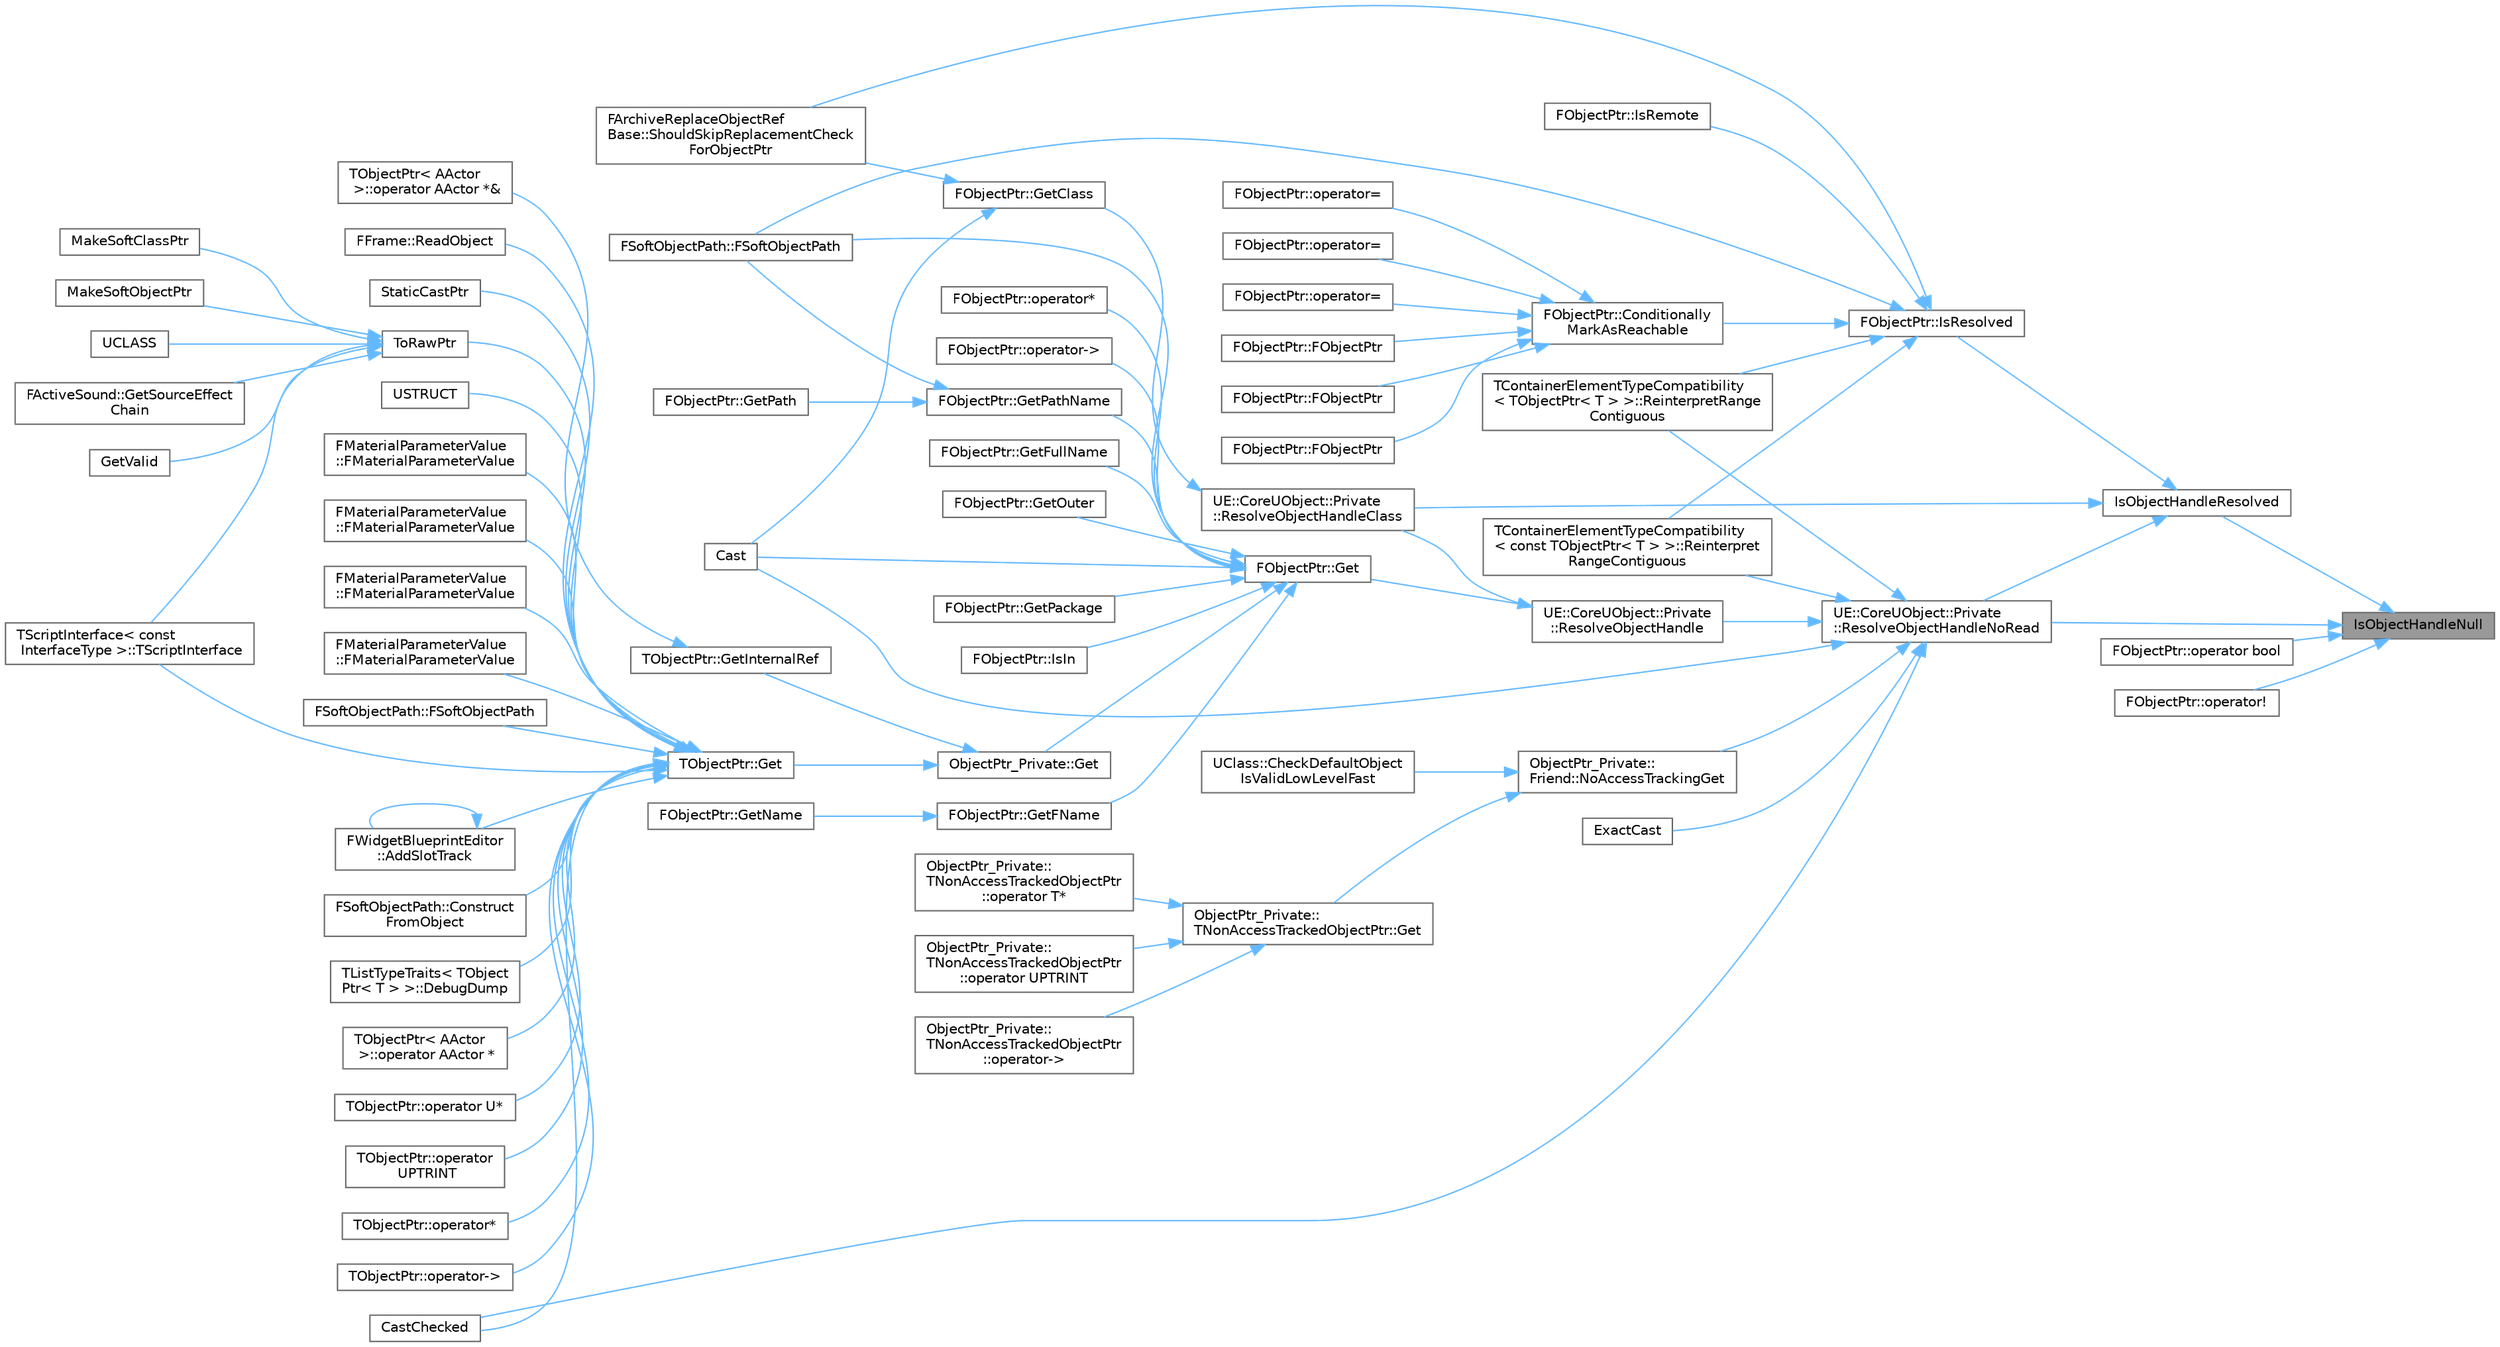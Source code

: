 digraph "IsObjectHandleNull"
{
 // INTERACTIVE_SVG=YES
 // LATEX_PDF_SIZE
  bgcolor="transparent";
  edge [fontname=Helvetica,fontsize=10,labelfontname=Helvetica,labelfontsize=10];
  node [fontname=Helvetica,fontsize=10,shape=box,height=0.2,width=0.4];
  rankdir="RL";
  Node1 [id="Node000001",label="IsObjectHandleNull",height=0.2,width=0.4,color="gray40", fillcolor="grey60", style="filled", fontcolor="black",tooltip=" "];
  Node1 -> Node2 [id="edge1_Node000001_Node000002",dir="back",color="steelblue1",style="solid",tooltip=" "];
  Node2 [id="Node000002",label="IsObjectHandleResolved",height=0.2,width=0.4,color="grey40", fillcolor="white", style="filled",URL="$de/d34/ObjectHandle_8h.html#af3091d584a4fe1e738c80d0a9e4f13f6",tooltip=" "];
  Node2 -> Node3 [id="edge2_Node000002_Node000003",dir="back",color="steelblue1",style="solid",tooltip=" "];
  Node3 [id="Node000003",label="FObjectPtr::IsResolved",height=0.2,width=0.4,color="grey40", fillcolor="white", style="filled",URL="$d7/d0d/structFObjectPtr.html#a72fc18e692b70b503542e3252dd44d50",tooltip=" "];
  Node3 -> Node4 [id="edge3_Node000003_Node000004",dir="back",color="steelblue1",style="solid",tooltip=" "];
  Node4 [id="Node000004",label="FSoftObjectPath::FSoftObjectPath",height=0.2,width=0.4,color="grey40", fillcolor="white", style="filled",URL="$d7/d47/structFSoftObjectPath.html#a8ab5be125d4e10b2445a4c73695e6e81",tooltip=" "];
  Node3 -> Node5 [id="edge4_Node000003_Node000005",dir="back",color="steelblue1",style="solid",tooltip=" "];
  Node5 [id="Node000005",label="FObjectPtr::Conditionally\lMarkAsReachable",height=0.2,width=0.4,color="grey40", fillcolor="white", style="filled",URL="$d7/d0d/structFObjectPtr.html#a5d271398c64e0381d5774227f63cfe53",tooltip=" "];
  Node5 -> Node6 [id="edge5_Node000005_Node000006",dir="back",color="steelblue1",style="solid",tooltip=" "];
  Node6 [id="Node000006",label="FObjectPtr::FObjectPtr",height=0.2,width=0.4,color="grey40", fillcolor="white", style="filled",URL="$d7/d0d/structFObjectPtr.html#aadbab10e0a5e4709a0222ca8bec79a25",tooltip=" "];
  Node5 -> Node7 [id="edge6_Node000005_Node000007",dir="back",color="steelblue1",style="solid",tooltip=" "];
  Node7 [id="Node000007",label="FObjectPtr::FObjectPtr",height=0.2,width=0.4,color="grey40", fillcolor="white", style="filled",URL="$d7/d0d/structFObjectPtr.html#adea6db9be9cafc4c57b90ebc69756511",tooltip=" "];
  Node5 -> Node8 [id="edge7_Node000005_Node000008",dir="back",color="steelblue1",style="solid",tooltip=" "];
  Node8 [id="Node000008",label="FObjectPtr::FObjectPtr",height=0.2,width=0.4,color="grey40", fillcolor="white", style="filled",URL="$d7/d0d/structFObjectPtr.html#a07498a715f9592d138c01641318aff0c",tooltip=" "];
  Node5 -> Node9 [id="edge8_Node000005_Node000009",dir="back",color="steelblue1",style="solid",tooltip=" "];
  Node9 [id="Node000009",label="FObjectPtr::operator=",height=0.2,width=0.4,color="grey40", fillcolor="white", style="filled",URL="$d7/d0d/structFObjectPtr.html#a43a827b4c6c2f1c75a206b578bba5d90",tooltip=" "];
  Node5 -> Node10 [id="edge9_Node000005_Node000010",dir="back",color="steelblue1",style="solid",tooltip=" "];
  Node10 [id="Node000010",label="FObjectPtr::operator=",height=0.2,width=0.4,color="grey40", fillcolor="white", style="filled",URL="$d7/d0d/structFObjectPtr.html#a464900a6531366f7e245f468843db62e",tooltip=" "];
  Node5 -> Node11 [id="edge10_Node000005_Node000011",dir="back",color="steelblue1",style="solid",tooltip=" "];
  Node11 [id="Node000011",label="FObjectPtr::operator=",height=0.2,width=0.4,color="grey40", fillcolor="white", style="filled",URL="$d7/d0d/structFObjectPtr.html#a5d3a1b261980fef714cbf4f7fcee05ec",tooltip=" "];
  Node3 -> Node12 [id="edge11_Node000003_Node000012",dir="back",color="steelblue1",style="solid",tooltip=" "];
  Node12 [id="Node000012",label="FObjectPtr::IsRemote",height=0.2,width=0.4,color="grey40", fillcolor="white", style="filled",URL="$d7/d0d/structFObjectPtr.html#a3b5469f7ec7af1f89f9f1fb510fb34fa",tooltip="FObjectPtr::IsRemote is only used when UE_WITH_REMOTE_OBJECT_HANDLE is true, and is mutually exclusiv..."];
  Node3 -> Node13 [id="edge12_Node000003_Node000013",dir="back",color="steelblue1",style="solid",tooltip=" "];
  Node13 [id="Node000013",label="TContainerElementTypeCompatibility\l\< const TObjectPtr\< T \> \>::Reinterpret\lRangeContiguous",height=0.2,width=0.4,color="grey40", fillcolor="white", style="filled",URL="$d5/d3e/structTContainerElementTypeCompatibility_3_01const_01TObjectPtr_3_01T_01_4_01_4.html#a161e120af90da864f622169b6917f6a2",tooltip=" "];
  Node3 -> Node14 [id="edge13_Node000003_Node000014",dir="back",color="steelblue1",style="solid",tooltip=" "];
  Node14 [id="Node000014",label="TContainerElementTypeCompatibility\l\< TObjectPtr\< T \> \>::ReinterpretRange\lContiguous",height=0.2,width=0.4,color="grey40", fillcolor="white", style="filled",URL="$d6/d0d/structTContainerElementTypeCompatibility_3_01TObjectPtr_3_01T_01_4_01_4.html#a79cf1a5b293bc753088dfd79bb6a4ab0",tooltip=" "];
  Node3 -> Node15 [id="edge14_Node000003_Node000015",dir="back",color="steelblue1",style="solid",tooltip=" "];
  Node15 [id="Node000015",label="FArchiveReplaceObjectRef\lBase::ShouldSkipReplacementCheck\lForObjectPtr",height=0.2,width=0.4,color="grey40", fillcolor="white", style="filled",URL="$d1/d90/classFArchiveReplaceObjectRefBase.html#ab759b6524120d388df84ed4c8b525af1",tooltip=" "];
  Node2 -> Node16 [id="edge15_Node000002_Node000016",dir="back",color="steelblue1",style="solid",tooltip=" "];
  Node16 [id="Node000016",label="UE::CoreUObject::Private\l::ResolveObjectHandleClass",height=0.2,width=0.4,color="grey40", fillcolor="white", style="filled",URL="$d9/d98/namespaceUE_1_1CoreUObject_1_1Private.html#aba52ac982482f6a70e0cd9d4da2b8bfc",tooltip=" "];
  Node16 -> Node17 [id="edge16_Node000016_Node000017",dir="back",color="steelblue1",style="solid",tooltip=" "];
  Node17 [id="Node000017",label="FObjectPtr::GetClass",height=0.2,width=0.4,color="grey40", fillcolor="white", style="filled",URL="$d7/d0d/structFObjectPtr.html#a7e8d663ee5afd4e78258d79e3785379b",tooltip=" "];
  Node17 -> Node18 [id="edge17_Node000017_Node000018",dir="back",color="steelblue1",style="solid",tooltip=" "];
  Node18 [id="Node000018",label="Cast",height=0.2,width=0.4,color="grey40", fillcolor="white", style="filled",URL="$d4/d55/Casts_8h.html#ae8075a18b9eb33bd2ccb92c75f253c90",tooltip=" "];
  Node17 -> Node15 [id="edge18_Node000017_Node000015",dir="back",color="steelblue1",style="solid",tooltip=" "];
  Node2 -> Node19 [id="edge19_Node000002_Node000019",dir="back",color="steelblue1",style="solid",tooltip=" "];
  Node19 [id="Node000019",label="UE::CoreUObject::Private\l::ResolveObjectHandleNoRead",height=0.2,width=0.4,color="grey40", fillcolor="white", style="filled",URL="$d9/d98/namespaceUE_1_1CoreUObject_1_1Private.html#a2ceee97798c503a5b003271969f9cc56",tooltip=" "];
  Node19 -> Node18 [id="edge20_Node000019_Node000018",dir="back",color="steelblue1",style="solid",tooltip=" "];
  Node19 -> Node20 [id="edge21_Node000019_Node000020",dir="back",color="steelblue1",style="solid",tooltip=" "];
  Node20 [id="Node000020",label="CastChecked",height=0.2,width=0.4,color="grey40", fillcolor="white", style="filled",URL="$d4/d55/Casts_8h.html#a6179024f682e78f98f7cfd82c1fdac31",tooltip=" "];
  Node19 -> Node21 [id="edge22_Node000019_Node000021",dir="back",color="steelblue1",style="solid",tooltip=" "];
  Node21 [id="Node000021",label="ExactCast",height=0.2,width=0.4,color="grey40", fillcolor="white", style="filled",URL="$d4/d55/Casts_8h.html#a379def8cb2fe04993cf68b174b182999",tooltip=" "];
  Node19 -> Node22 [id="edge23_Node000019_Node000022",dir="back",color="steelblue1",style="solid",tooltip=" "];
  Node22 [id="Node000022",label="ObjectPtr_Private::\lFriend::NoAccessTrackingGet",height=0.2,width=0.4,color="grey40", fillcolor="white", style="filled",URL="$d1/db5/structObjectPtr__Private_1_1Friend.html#af2ef53df17847a10a3a2dd59b674abfb",tooltip=" "];
  Node22 -> Node23 [id="edge24_Node000022_Node000023",dir="back",color="steelblue1",style="solid",tooltip=" "];
  Node23 [id="Node000023",label="UClass::CheckDefaultObject\lIsValidLowLevelFast",height=0.2,width=0.4,color="grey40", fillcolor="white", style="filled",URL="$d4/d77/classUClass.html#a82c59270da3cef8d1962c1361a4d5b7d",tooltip="Checks if the class default object is valid (not null and its address is a properly aligned pointer)"];
  Node22 -> Node24 [id="edge25_Node000022_Node000024",dir="back",color="steelblue1",style="solid",tooltip=" "];
  Node24 [id="Node000024",label="ObjectPtr_Private::\lTNonAccessTrackedObjectPtr::Get",height=0.2,width=0.4,color="grey40", fillcolor="white", style="filled",URL="$df/d8a/classObjectPtr__Private_1_1TNonAccessTrackedObjectPtr.html#ac5f292c37704b650712b7260faf11bdd",tooltip=" "];
  Node24 -> Node25 [id="edge26_Node000024_Node000025",dir="back",color="steelblue1",style="solid",tooltip=" "];
  Node25 [id="Node000025",label="ObjectPtr_Private::\lTNonAccessTrackedObjectPtr\l::operator T*",height=0.2,width=0.4,color="grey40", fillcolor="white", style="filled",URL="$df/d8a/classObjectPtr__Private_1_1TNonAccessTrackedObjectPtr.html#af16ff7475e0b52581cdbf03ebd7a9908",tooltip=" "];
  Node24 -> Node26 [id="edge27_Node000024_Node000026",dir="back",color="steelblue1",style="solid",tooltip=" "];
  Node26 [id="Node000026",label="ObjectPtr_Private::\lTNonAccessTrackedObjectPtr\l::operator UPTRINT",height=0.2,width=0.4,color="grey40", fillcolor="white", style="filled",URL="$df/d8a/classObjectPtr__Private_1_1TNonAccessTrackedObjectPtr.html#a6440f0dc3fd66ea5a021df7df8704502",tooltip=" "];
  Node24 -> Node27 [id="edge28_Node000024_Node000027",dir="back",color="steelblue1",style="solid",tooltip=" "];
  Node27 [id="Node000027",label="ObjectPtr_Private::\lTNonAccessTrackedObjectPtr\l::operator-\>",height=0.2,width=0.4,color="grey40", fillcolor="white", style="filled",URL="$df/d8a/classObjectPtr__Private_1_1TNonAccessTrackedObjectPtr.html#afa8ca06389a89b3b35c0cf26b729d38d",tooltip=" "];
  Node19 -> Node13 [id="edge29_Node000019_Node000013",dir="back",color="steelblue1",style="solid",tooltip=" "];
  Node19 -> Node14 [id="edge30_Node000019_Node000014",dir="back",color="steelblue1",style="solid",tooltip=" "];
  Node19 -> Node28 [id="edge31_Node000019_Node000028",dir="back",color="steelblue1",style="solid",tooltip=" "];
  Node28 [id="Node000028",label="UE::CoreUObject::Private\l::ResolveObjectHandle",height=0.2,width=0.4,color="grey40", fillcolor="white", style="filled",URL="$d9/d98/namespaceUE_1_1CoreUObject_1_1Private.html#a745deda04ce0a419e649330f978ccefe",tooltip=" "];
  Node28 -> Node29 [id="edge32_Node000028_Node000029",dir="back",color="steelblue1",style="solid",tooltip=" "];
  Node29 [id="Node000029",label="FObjectPtr::Get",height=0.2,width=0.4,color="grey40", fillcolor="white", style="filled",URL="$d7/d0d/structFObjectPtr.html#a05ba2fa0f019cad9fcd6304385ba5724",tooltip=" "];
  Node29 -> Node4 [id="edge33_Node000029_Node000004",dir="back",color="steelblue1",style="solid",tooltip=" "];
  Node29 -> Node18 [id="edge34_Node000029_Node000018",dir="back",color="steelblue1",style="solid",tooltip=" "];
  Node29 -> Node30 [id="edge35_Node000029_Node000030",dir="back",color="steelblue1",style="solid",tooltip=" "];
  Node30 [id="Node000030",label="ObjectPtr_Private::Get",height=0.2,width=0.4,color="grey40", fillcolor="white", style="filled",URL="$d6/de0/namespaceObjectPtr__Private.html#a16c240bb701b8e7d3d05cf586cc922cc",tooltip="Resolve and return the underlying reference."];
  Node30 -> Node31 [id="edge36_Node000030_Node000031",dir="back",color="steelblue1",style="solid",tooltip=" "];
  Node31 [id="Node000031",label="TObjectPtr::Get",height=0.2,width=0.4,color="grey40", fillcolor="white", style="filled",URL="$d4/d0b/structTObjectPtr.html#aaaac764c657d4d701ca5a81446d4e1b3",tooltip=" "];
  Node31 -> Node32 [id="edge37_Node000031_Node000032",dir="back",color="steelblue1",style="solid",tooltip=" "];
  Node32 [id="Node000032",label="FMaterialParameterValue\l::FMaterialParameterValue",height=0.2,width=0.4,color="grey40", fillcolor="white", style="filled",URL="$d0/d9c/structFMaterialParameterValue.html#ae26bbd1ef5892543f141910a3a9a5d67",tooltip=" "];
  Node31 -> Node33 [id="edge38_Node000031_Node000033",dir="back",color="steelblue1",style="solid",tooltip=" "];
  Node33 [id="Node000033",label="FMaterialParameterValue\l::FMaterialParameterValue",height=0.2,width=0.4,color="grey40", fillcolor="white", style="filled",URL="$d0/d9c/structFMaterialParameterValue.html#aff69d7b38e612565fd87a4345b3df0b5",tooltip=" "];
  Node31 -> Node34 [id="edge39_Node000031_Node000034",dir="back",color="steelblue1",style="solid",tooltip=" "];
  Node34 [id="Node000034",label="FMaterialParameterValue\l::FMaterialParameterValue",height=0.2,width=0.4,color="grey40", fillcolor="white", style="filled",URL="$d0/d9c/structFMaterialParameterValue.html#aa8ade32838d07de662ab0af99c24752c",tooltip=" "];
  Node31 -> Node35 [id="edge40_Node000031_Node000035",dir="back",color="steelblue1",style="solid",tooltip=" "];
  Node35 [id="Node000035",label="FMaterialParameterValue\l::FMaterialParameterValue",height=0.2,width=0.4,color="grey40", fillcolor="white", style="filled",URL="$d0/d9c/structFMaterialParameterValue.html#acff199fb7e591fd9f4b9764c1405a507",tooltip=" "];
  Node31 -> Node36 [id="edge41_Node000031_Node000036",dir="back",color="steelblue1",style="solid",tooltip=" "];
  Node36 [id="Node000036",label="FSoftObjectPath::FSoftObjectPath",height=0.2,width=0.4,color="grey40", fillcolor="white", style="filled",URL="$d7/d47/structFSoftObjectPath.html#a1ac65e0576fd8053026f3027674e31a2",tooltip=" "];
  Node31 -> Node37 [id="edge42_Node000031_Node000037",dir="back",color="steelblue1",style="solid",tooltip=" "];
  Node37 [id="Node000037",label="TScriptInterface\< const\l InterfaceType \>::TScriptInterface",height=0.2,width=0.4,color="grey40", fillcolor="white", style="filled",URL="$dd/d73/classTScriptInterface.html#a43f111e4836ea6ce4f5dd40e00d1c0b0",tooltip=" "];
  Node31 -> Node38 [id="edge43_Node000031_Node000038",dir="back",color="steelblue1",style="solid",tooltip=" "];
  Node38 [id="Node000038",label="FWidgetBlueprintEditor\l::AddSlotTrack",height=0.2,width=0.4,color="grey40", fillcolor="white", style="filled",URL="$d6/de0/classFWidgetBlueprintEditor.html#a5d898dafc466a96f082e55da63e2fff1",tooltip="Add an animation track for the supplied slot to the current animation."];
  Node38 -> Node38 [id="edge44_Node000038_Node000038",dir="back",color="steelblue1",style="solid",tooltip=" "];
  Node31 -> Node20 [id="edge45_Node000031_Node000020",dir="back",color="steelblue1",style="solid",tooltip=" "];
  Node31 -> Node39 [id="edge46_Node000031_Node000039",dir="back",color="steelblue1",style="solid",tooltip=" "];
  Node39 [id="Node000039",label="FSoftObjectPath::Construct\lFromObject",height=0.2,width=0.4,color="grey40", fillcolor="white", style="filled",URL="$d7/d47/structFSoftObjectPath.html#acf6d205e94562c0ff350535a70b48592",tooltip=" "];
  Node31 -> Node40 [id="edge47_Node000031_Node000040",dir="back",color="steelblue1",style="solid",tooltip=" "];
  Node40 [id="Node000040",label="TListTypeTraits\< TObject\lPtr\< T \> \>::DebugDump",height=0.2,width=0.4,color="grey40", fillcolor="white", style="filled",URL="$da/ded/structTListTypeTraits_3_01TObjectPtr_3_01T_01_4_01_4.html#a05ce39f1a72208f323da0f787598e3f9",tooltip=" "];
  Node31 -> Node41 [id="edge48_Node000031_Node000041",dir="back",color="steelblue1",style="solid",tooltip=" "];
  Node41 [id="Node000041",label="TObjectPtr\< AActor\l \>::operator AActor *",height=0.2,width=0.4,color="grey40", fillcolor="white", style="filled",URL="$d4/d0b/structTObjectPtr.html#a51f9b1fe497d32dc5987428a4a34c924",tooltip=" "];
  Node31 -> Node42 [id="edge49_Node000031_Node000042",dir="back",color="steelblue1",style="solid",tooltip=" "];
  Node42 [id="Node000042",label="TObjectPtr::operator U*",height=0.2,width=0.4,color="grey40", fillcolor="white", style="filled",URL="$d4/d0b/structTObjectPtr.html#ad3b77f3d26eee662979e8164c2b528d9",tooltip=" "];
  Node31 -> Node43 [id="edge50_Node000031_Node000043",dir="back",color="steelblue1",style="solid",tooltip=" "];
  Node43 [id="Node000043",label="TObjectPtr::operator\l UPTRINT",height=0.2,width=0.4,color="grey40", fillcolor="white", style="filled",URL="$d4/d0b/structTObjectPtr.html#ad2dce3dc598dcef42a1b8674cff255a1",tooltip=" "];
  Node31 -> Node44 [id="edge51_Node000031_Node000044",dir="back",color="steelblue1",style="solid",tooltip=" "];
  Node44 [id="Node000044",label="TObjectPtr::operator*",height=0.2,width=0.4,color="grey40", fillcolor="white", style="filled",URL="$d4/d0b/structTObjectPtr.html#af3d2c0738ad7dd628322d1fa524e27e4",tooltip=" "];
  Node31 -> Node45 [id="edge52_Node000031_Node000045",dir="back",color="steelblue1",style="solid",tooltip=" "];
  Node45 [id="Node000045",label="TObjectPtr::operator-\>",height=0.2,width=0.4,color="grey40", fillcolor="white", style="filled",URL="$d4/d0b/structTObjectPtr.html#a54520f213567f8c851bef8e3d3185f24",tooltip=" "];
  Node31 -> Node46 [id="edge53_Node000031_Node000046",dir="back",color="steelblue1",style="solid",tooltip=" "];
  Node46 [id="Node000046",label="FFrame::ReadObject",height=0.2,width=0.4,color="grey40", fillcolor="white", style="filled",URL="$d0/d68/structFFrame.html#a98f9bf992cbde0d7e54ab3b7a2ae601b",tooltip=" "];
  Node31 -> Node47 [id="edge54_Node000031_Node000047",dir="back",color="steelblue1",style="solid",tooltip=" "];
  Node47 [id="Node000047",label="StaticCastPtr",height=0.2,width=0.4,color="grey40", fillcolor="white", style="filled",URL="$d6/d75/ObjectPtr_8h.html#a4f3a893e9eb31d7628fe723fd97157ee",tooltip=" "];
  Node31 -> Node48 [id="edge55_Node000031_Node000048",dir="back",color="steelblue1",style="solid",tooltip=" "];
  Node48 [id="Node000048",label="ToRawPtr",height=0.2,width=0.4,color="grey40", fillcolor="white", style="filled",URL="$d6/d75/ObjectPtr_8h.html#af0ba8050fb680eab39940b2fc0d96440",tooltip=" "];
  Node48 -> Node37 [id="edge56_Node000048_Node000037",dir="back",color="steelblue1",style="solid",tooltip=" "];
  Node48 -> Node49 [id="edge57_Node000048_Node000049",dir="back",color="steelblue1",style="solid",tooltip=" "];
  Node49 [id="Node000049",label="FActiveSound::GetSourceEffect\lChain",height=0.2,width=0.4,color="grey40", fillcolor="white", style="filled",URL="$d1/d1d/structFActiveSound.html#aba73b51bbdef211c230c86b1bf034fbd",tooltip=" "];
  Node48 -> Node50 [id="edge58_Node000048_Node000050",dir="back",color="steelblue1",style="solid",tooltip=" "];
  Node50 [id="Node000050",label="GetValid",height=0.2,width=0.4,color="grey40", fillcolor="white", style="filled",URL="$d6/d75/ObjectPtr_8h.html#a1efc504743d2cfb21347e9831513d038",tooltip="Returns a pointer to a valid object if the Test object passes IsValid() tests, otherwise null."];
  Node48 -> Node51 [id="edge59_Node000048_Node000051",dir="back",color="steelblue1",style="solid",tooltip=" "];
  Node51 [id="Node000051",label="MakeSoftClassPtr",height=0.2,width=0.4,color="grey40", fillcolor="white", style="filled",URL="$d8/d46/SoftObjectPtr_8h.html#ad2793487dd8ff8e38fbc20e9f1377dba",tooltip=" "];
  Node48 -> Node52 [id="edge60_Node000048_Node000052",dir="back",color="steelblue1",style="solid",tooltip=" "];
  Node52 [id="Node000052",label="MakeSoftObjectPtr",height=0.2,width=0.4,color="grey40", fillcolor="white", style="filled",URL="$d8/d46/SoftObjectPtr_8h.html#a5bd391af98e3de31e18df63669e2e187",tooltip=" "];
  Node48 -> Node53 [id="edge61_Node000048_Node000053",dir="back",color="steelblue1",style="solid",tooltip=" "];
  Node53 [id="Node000053",label="UCLASS",height=0.2,width=0.4,color="grey40", fillcolor="white", style="filled",URL="$d0/d43/Actor_8h.html#a423673fc0112544852d21aa5fa46cd19",tooltip="Actor is the base class for an Object that can be placed or spawned in a level."];
  Node31 -> Node54 [id="edge62_Node000031_Node000054",dir="back",color="steelblue1",style="solid",tooltip=" "];
  Node54 [id="Node000054",label="USTRUCT",height=0.2,width=0.4,color="grey40", fillcolor="white", style="filled",URL="$d6/da1/StructUtils_2SharedStruct_8h.html#a630f4154ed37d37254fe38d6da615fb1",tooltip="FSharedStruct works similarly as a TSharedPtr<FInstancedStruct> but avoids the double pointer indirec..."];
  Node30 -> Node55 [id="edge63_Node000030_Node000055",dir="back",color="steelblue1",style="solid",tooltip=" "];
  Node55 [id="Node000055",label="TObjectPtr::GetInternalRef",height=0.2,width=0.4,color="grey40", fillcolor="white", style="filled",URL="$d4/d0b/structTObjectPtr.html#a0981e69972a8db13b1f2d93d2d9570eb",tooltip=" "];
  Node55 -> Node56 [id="edge64_Node000055_Node000056",dir="back",color="steelblue1",style="solid",tooltip=" "];
  Node56 [id="Node000056",label="TObjectPtr\< AActor\l \>::operator AActor *&",height=0.2,width=0.4,color="grey40", fillcolor="white", style="filled",URL="$d4/d0b/structTObjectPtr.html#a979808926308651280788fe6a9457000",tooltip=" "];
  Node29 -> Node57 [id="edge65_Node000029_Node000057",dir="back",color="steelblue1",style="solid",tooltip=" "];
  Node57 [id="Node000057",label="FObjectPtr::GetFName",height=0.2,width=0.4,color="grey40", fillcolor="white", style="filled",URL="$d7/d0d/structFObjectPtr.html#abbb3147b95365bbf9abfb874be8ed47c",tooltip=" "];
  Node57 -> Node58 [id="edge66_Node000057_Node000058",dir="back",color="steelblue1",style="solid",tooltip=" "];
  Node58 [id="Node000058",label="FObjectPtr::GetName",height=0.2,width=0.4,color="grey40", fillcolor="white", style="filled",URL="$d7/d0d/structFObjectPtr.html#ada37f9326fb7edcf14284e22e8ecd912",tooltip=" "];
  Node29 -> Node59 [id="edge67_Node000029_Node000059",dir="back",color="steelblue1",style="solid",tooltip=" "];
  Node59 [id="Node000059",label="FObjectPtr::GetFullName",height=0.2,width=0.4,color="grey40", fillcolor="white", style="filled",URL="$d7/d0d/structFObjectPtr.html#ae77b124d69763571cb66a0e424ed2c7a",tooltip="Returns the fully qualified pathname for this object as well as the name of the class,..."];
  Node29 -> Node60 [id="edge68_Node000029_Node000060",dir="back",color="steelblue1",style="solid",tooltip=" "];
  Node60 [id="Node000060",label="FObjectPtr::GetOuter",height=0.2,width=0.4,color="grey40", fillcolor="white", style="filled",URL="$d7/d0d/structFObjectPtr.html#a2b597ce2b33dab6576b1f15212e78355",tooltip=" "];
  Node29 -> Node61 [id="edge69_Node000029_Node000061",dir="back",color="steelblue1",style="solid",tooltip=" "];
  Node61 [id="Node000061",label="FObjectPtr::GetPackage",height=0.2,width=0.4,color="grey40", fillcolor="white", style="filled",URL="$d7/d0d/structFObjectPtr.html#a289dc4bf8ddbabf35aae40991d221607",tooltip=" "];
  Node29 -> Node62 [id="edge70_Node000029_Node000062",dir="back",color="steelblue1",style="solid",tooltip=" "];
  Node62 [id="Node000062",label="FObjectPtr::GetPathName",height=0.2,width=0.4,color="grey40", fillcolor="white", style="filled",URL="$d7/d0d/structFObjectPtr.html#aeb6fe7f0d75c0e60d2185846fa3beed1",tooltip=" "];
  Node62 -> Node4 [id="edge71_Node000062_Node000004",dir="back",color="steelblue1",style="solid",tooltip=" "];
  Node62 -> Node63 [id="edge72_Node000062_Node000063",dir="back",color="steelblue1",style="solid",tooltip=" "];
  Node63 [id="Node000063",label="FObjectPtr::GetPath",height=0.2,width=0.4,color="grey40", fillcolor="white", style="filled",URL="$d7/d0d/structFObjectPtr.html#a24aa3572fce5ea4d77e8e543388559dd",tooltip=" "];
  Node29 -> Node64 [id="edge73_Node000029_Node000064",dir="back",color="steelblue1",style="solid",tooltip=" "];
  Node64 [id="Node000064",label="FObjectPtr::IsIn",height=0.2,width=0.4,color="grey40", fillcolor="white", style="filled",URL="$d7/d0d/structFObjectPtr.html#a220d302aa839fc37dacc237d563b62c1",tooltip=" "];
  Node29 -> Node65 [id="edge74_Node000029_Node000065",dir="back",color="steelblue1",style="solid",tooltip=" "];
  Node65 [id="Node000065",label="FObjectPtr::operator*",height=0.2,width=0.4,color="grey40", fillcolor="white", style="filled",URL="$d7/d0d/structFObjectPtr.html#af5f7d9720831741120b19246122b4484",tooltip=" "];
  Node29 -> Node66 [id="edge75_Node000029_Node000066",dir="back",color="steelblue1",style="solid",tooltip=" "];
  Node66 [id="Node000066",label="FObjectPtr::operator-\>",height=0.2,width=0.4,color="grey40", fillcolor="white", style="filled",URL="$d7/d0d/structFObjectPtr.html#af3705e0df0ccb91639e480ed2f08f74b",tooltip=" "];
  Node28 -> Node16 [id="edge76_Node000028_Node000016",dir="back",color="steelblue1",style="solid",tooltip=" "];
  Node1 -> Node67 [id="edge77_Node000001_Node000067",dir="back",color="steelblue1",style="solid",tooltip=" "];
  Node67 [id="Node000067",label="FObjectPtr::operator bool",height=0.2,width=0.4,color="grey40", fillcolor="white", style="filled",URL="$d7/d0d/structFObjectPtr.html#a14237faf7912e56a530f6112f6cffeb1",tooltip=" "];
  Node1 -> Node68 [id="edge78_Node000001_Node000068",dir="back",color="steelblue1",style="solid",tooltip=" "];
  Node68 [id="Node000068",label="FObjectPtr::operator!",height=0.2,width=0.4,color="grey40", fillcolor="white", style="filled",URL="$d7/d0d/structFObjectPtr.html#a9f51c6ed6fd028c2232fbfcee4327215",tooltip=" "];
  Node1 -> Node19 [id="edge79_Node000001_Node000019",dir="back",color="steelblue1",style="solid",tooltip=" "];
}
